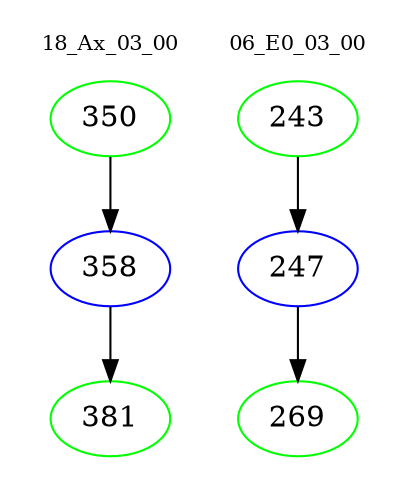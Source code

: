 digraph{
subgraph cluster_0 {
color = white
label = "18_Ax_03_00";
fontsize=10;
T0_350 [label="350", color="green"]
T0_350 -> T0_358 [color="black"]
T0_358 [label="358", color="blue"]
T0_358 -> T0_381 [color="black"]
T0_381 [label="381", color="green"]
}
subgraph cluster_1 {
color = white
label = "06_E0_03_00";
fontsize=10;
T1_243 [label="243", color="green"]
T1_243 -> T1_247 [color="black"]
T1_247 [label="247", color="blue"]
T1_247 -> T1_269 [color="black"]
T1_269 [label="269", color="green"]
}
}
